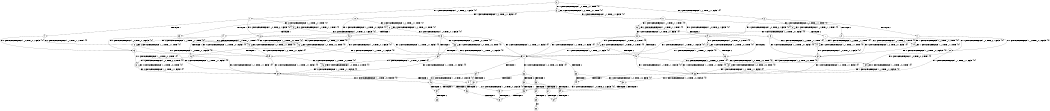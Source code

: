 digraph BCG {
size = "7, 10.5";
center = TRUE;
node [shape = circle];
0 [peripheries = 2];
0 -> 1 [label = "EX !1 !ATOMIC_EXCH_BRANCH (1, +1, TRUE, +1, 1, FALSE) !{0}"];
0 -> 2 [label = "EX !2 !ATOMIC_EXCH_BRANCH (1, +1, TRUE, +1, 1, FALSE) !{0}"];
0 -> 3 [label = "EX !0 !ATOMIC_EXCH_BRANCH (1, +0, TRUE, +0, 1, TRUE) !{0}"];
1 -> 4 [label = "TERMINATE !1"];
1 -> 5 [label = "EX !2 !ATOMIC_EXCH_BRANCH (1, +1, TRUE, +1, 1, TRUE) !{0}"];
1 -> 6 [label = "EX !0 !ATOMIC_EXCH_BRANCH (1, +0, TRUE, +0, 1, FALSE) !{0}"];
2 -> 7 [label = "TERMINATE !2"];
2 -> 8 [label = "EX !1 !ATOMIC_EXCH_BRANCH (1, +1, TRUE, +1, 1, TRUE) !{0}"];
2 -> 9 [label = "EX !0 !ATOMIC_EXCH_BRANCH (1, +0, TRUE, +0, 1, FALSE) !{0}"];
3 -> 10 [label = "EX !1 !ATOMIC_EXCH_BRANCH (1, +1, TRUE, +1, 1, FALSE) !{0}"];
3 -> 11 [label = "EX !2 !ATOMIC_EXCH_BRANCH (1, +1, TRUE, +1, 1, FALSE) !{0}"];
3 -> 3 [label = "EX !0 !ATOMIC_EXCH_BRANCH (1, +0, TRUE, +0, 1, TRUE) !{0}"];
4 -> 12 [label = "EX !2 !ATOMIC_EXCH_BRANCH (1, +1, TRUE, +1, 1, TRUE) !{0}"];
4 -> 13 [label = "EX !0 !ATOMIC_EXCH_BRANCH (1, +0, TRUE, +0, 1, FALSE) !{0}"];
5 -> 14 [label = "TERMINATE !1"];
5 -> 15 [label = "EX !0 !ATOMIC_EXCH_BRANCH (1, +0, TRUE, +0, 1, FALSE) !{0}"];
5 -> 5 [label = "EX !2 !ATOMIC_EXCH_BRANCH (1, +1, TRUE, +1, 1, TRUE) !{0}"];
6 -> 16 [label = "TERMINATE !1"];
6 -> 17 [label = "EX !2 !ATOMIC_EXCH_BRANCH (1, +1, TRUE, +1, 1, FALSE) !{0}"];
6 -> 18 [label = "EX !0 !ATOMIC_EXCH_BRANCH (1, +0, TRUE, +0, 2, TRUE) !{0}"];
7 -> 19 [label = "EX !1 !ATOMIC_EXCH_BRANCH (1, +1, TRUE, +1, 1, TRUE) !{0}"];
7 -> 20 [label = "EX !0 !ATOMIC_EXCH_BRANCH (1, +0, TRUE, +0, 1, FALSE) !{0}"];
8 -> 21 [label = "TERMINATE !2"];
8 -> 22 [label = "EX !0 !ATOMIC_EXCH_BRANCH (1, +0, TRUE, +0, 1, FALSE) !{0}"];
8 -> 8 [label = "EX !1 !ATOMIC_EXCH_BRANCH (1, +1, TRUE, +1, 1, TRUE) !{0}"];
9 -> 23 [label = "TERMINATE !2"];
9 -> 17 [label = "EX !1 !ATOMIC_EXCH_BRANCH (1, +1, TRUE, +1, 1, FALSE) !{0}"];
9 -> 24 [label = "EX !0 !ATOMIC_EXCH_BRANCH (1, +0, TRUE, +0, 2, TRUE) !{0}"];
10 -> 25 [label = "TERMINATE !1"];
10 -> 26 [label = "EX !2 !ATOMIC_EXCH_BRANCH (1, +1, TRUE, +1, 1, TRUE) !{0}"];
10 -> 6 [label = "EX !0 !ATOMIC_EXCH_BRANCH (1, +0, TRUE, +0, 1, FALSE) !{0}"];
11 -> 27 [label = "TERMINATE !2"];
11 -> 28 [label = "EX !1 !ATOMIC_EXCH_BRANCH (1, +1, TRUE, +1, 1, TRUE) !{0}"];
11 -> 9 [label = "EX !0 !ATOMIC_EXCH_BRANCH (1, +0, TRUE, +0, 1, FALSE) !{0}"];
12 -> 29 [label = "EX !0 !ATOMIC_EXCH_BRANCH (1, +0, TRUE, +0, 1, FALSE) !{0}"];
12 -> 12 [label = "EX !2 !ATOMIC_EXCH_BRANCH (1, +1, TRUE, +1, 1, TRUE) !{0}"];
13 -> 30 [label = "EX !2 !ATOMIC_EXCH_BRANCH (1, +1, TRUE, +1, 1, FALSE) !{0}"];
13 -> 31 [label = "EX !0 !ATOMIC_EXCH_BRANCH (1, +0, TRUE, +0, 2, TRUE) !{0}"];
14 -> 29 [label = "EX !0 !ATOMIC_EXCH_BRANCH (1, +0, TRUE, +0, 1, FALSE) !{0}"];
14 -> 12 [label = "EX !2 !ATOMIC_EXCH_BRANCH (1, +1, TRUE, +1, 1, TRUE) !{0}"];
15 -> 32 [label = "TERMINATE !1"];
15 -> 17 [label = "EX !2 !ATOMIC_EXCH_BRANCH (1, +1, TRUE, +1, 1, FALSE) !{0}"];
15 -> 33 [label = "EX !0 !ATOMIC_EXCH_BRANCH (1, +0, TRUE, +0, 2, TRUE) !{0}"];
16 -> 30 [label = "EX !2 !ATOMIC_EXCH_BRANCH (1, +1, TRUE, +1, 1, FALSE) !{0}"];
16 -> 31 [label = "EX !0 !ATOMIC_EXCH_BRANCH (1, +0, TRUE, +0, 2, TRUE) !{0}"];
17 -> 34 [label = "TERMINATE !1"];
17 -> 35 [label = "TERMINATE !2"];
17 -> 36 [label = "EX !0 !ATOMIC_EXCH_BRANCH (1, +0, TRUE, +0, 2, FALSE) !{0}"];
18 -> 16 [label = "TERMINATE !1"];
18 -> 17 [label = "EX !2 !ATOMIC_EXCH_BRANCH (1, +1, TRUE, +1, 1, FALSE) !{0}"];
18 -> 18 [label = "EX !0 !ATOMIC_EXCH_BRANCH (1, +0, TRUE, +0, 2, TRUE) !{0}"];
19 -> 37 [label = "EX !0 !ATOMIC_EXCH_BRANCH (1, +0, TRUE, +0, 1, FALSE) !{0}"];
19 -> 19 [label = "EX !1 !ATOMIC_EXCH_BRANCH (1, +1, TRUE, +1, 1, TRUE) !{0}"];
20 -> 38 [label = "EX !1 !ATOMIC_EXCH_BRANCH (1, +1, TRUE, +1, 1, FALSE) !{0}"];
20 -> 39 [label = "EX !0 !ATOMIC_EXCH_BRANCH (1, +0, TRUE, +0, 2, TRUE) !{0}"];
21 -> 37 [label = "EX !0 !ATOMIC_EXCH_BRANCH (1, +0, TRUE, +0, 1, FALSE) !{0}"];
21 -> 19 [label = "EX !1 !ATOMIC_EXCH_BRANCH (1, +1, TRUE, +1, 1, TRUE) !{0}"];
22 -> 40 [label = "TERMINATE !2"];
22 -> 17 [label = "EX !1 !ATOMIC_EXCH_BRANCH (1, +1, TRUE, +1, 1, FALSE) !{0}"];
22 -> 41 [label = "EX !0 !ATOMIC_EXCH_BRANCH (1, +0, TRUE, +0, 2, TRUE) !{0}"];
23 -> 38 [label = "EX !1 !ATOMIC_EXCH_BRANCH (1, +1, TRUE, +1, 1, FALSE) !{0}"];
23 -> 39 [label = "EX !0 !ATOMIC_EXCH_BRANCH (1, +0, TRUE, +0, 2, TRUE) !{0}"];
24 -> 23 [label = "TERMINATE !2"];
24 -> 17 [label = "EX !1 !ATOMIC_EXCH_BRANCH (1, +1, TRUE, +1, 1, FALSE) !{0}"];
24 -> 24 [label = "EX !0 !ATOMIC_EXCH_BRANCH (1, +0, TRUE, +0, 2, TRUE) !{0}"];
25 -> 42 [label = "EX !2 !ATOMIC_EXCH_BRANCH (1, +1, TRUE, +1, 1, TRUE) !{0}"];
25 -> 13 [label = "EX !0 !ATOMIC_EXCH_BRANCH (1, +0, TRUE, +0, 1, FALSE) !{0}"];
26 -> 43 [label = "TERMINATE !1"];
26 -> 26 [label = "EX !2 !ATOMIC_EXCH_BRANCH (1, +1, TRUE, +1, 1, TRUE) !{0}"];
26 -> 15 [label = "EX !0 !ATOMIC_EXCH_BRANCH (1, +0, TRUE, +0, 1, FALSE) !{0}"];
27 -> 44 [label = "EX !1 !ATOMIC_EXCH_BRANCH (1, +1, TRUE, +1, 1, TRUE) !{0}"];
27 -> 20 [label = "EX !0 !ATOMIC_EXCH_BRANCH (1, +0, TRUE, +0, 1, FALSE) !{0}"];
28 -> 45 [label = "TERMINATE !2"];
28 -> 28 [label = "EX !1 !ATOMIC_EXCH_BRANCH (1, +1, TRUE, +1, 1, TRUE) !{0}"];
28 -> 22 [label = "EX !0 !ATOMIC_EXCH_BRANCH (1, +0, TRUE, +0, 1, FALSE) !{0}"];
29 -> 30 [label = "EX !2 !ATOMIC_EXCH_BRANCH (1, +1, TRUE, +1, 1, FALSE) !{0}"];
29 -> 46 [label = "EX !0 !ATOMIC_EXCH_BRANCH (1, +0, TRUE, +0, 2, TRUE) !{0}"];
30 -> 47 [label = "TERMINATE !2"];
30 -> 48 [label = "EX !0 !ATOMIC_EXCH_BRANCH (1, +0, TRUE, +0, 2, FALSE) !{0}"];
31 -> 30 [label = "EX !2 !ATOMIC_EXCH_BRANCH (1, +1, TRUE, +1, 1, FALSE) !{0}"];
31 -> 31 [label = "EX !0 !ATOMIC_EXCH_BRANCH (1, +0, TRUE, +0, 2, TRUE) !{0}"];
32 -> 30 [label = "EX !2 !ATOMIC_EXCH_BRANCH (1, +1, TRUE, +1, 1, FALSE) !{0}"];
32 -> 46 [label = "EX !0 !ATOMIC_EXCH_BRANCH (1, +0, TRUE, +0, 2, TRUE) !{0}"];
33 -> 32 [label = "TERMINATE !1"];
33 -> 17 [label = "EX !2 !ATOMIC_EXCH_BRANCH (1, +1, TRUE, +1, 1, FALSE) !{0}"];
33 -> 33 [label = "EX !0 !ATOMIC_EXCH_BRANCH (1, +0, TRUE, +0, 2, TRUE) !{0}"];
34 -> 47 [label = "TERMINATE !2"];
34 -> 48 [label = "EX !0 !ATOMIC_EXCH_BRANCH (1, +0, TRUE, +0, 2, FALSE) !{0}"];
35 -> 49 [label = "TERMINATE !1"];
35 -> 50 [label = "EX !0 !ATOMIC_EXCH_BRANCH (1, +0, TRUE, +0, 2, FALSE) !{0}"];
36 -> 51 [label = "TERMINATE !1"];
36 -> 52 [label = "TERMINATE !2"];
36 -> 53 [label = "TERMINATE !0"];
37 -> 38 [label = "EX !1 !ATOMIC_EXCH_BRANCH (1, +1, TRUE, +1, 1, FALSE) !{0}"];
37 -> 54 [label = "EX !0 !ATOMIC_EXCH_BRANCH (1, +0, TRUE, +0, 2, TRUE) !{0}"];
38 -> 49 [label = "TERMINATE !1"];
38 -> 50 [label = "EX !0 !ATOMIC_EXCH_BRANCH (1, +0, TRUE, +0, 2, FALSE) !{0}"];
39 -> 38 [label = "EX !1 !ATOMIC_EXCH_BRANCH (1, +1, TRUE, +1, 1, FALSE) !{0}"];
39 -> 39 [label = "EX !0 !ATOMIC_EXCH_BRANCH (1, +0, TRUE, +0, 2, TRUE) !{0}"];
40 -> 38 [label = "EX !1 !ATOMIC_EXCH_BRANCH (1, +1, TRUE, +1, 1, FALSE) !{0}"];
40 -> 54 [label = "EX !0 !ATOMIC_EXCH_BRANCH (1, +0, TRUE, +0, 2, TRUE) !{0}"];
41 -> 40 [label = "TERMINATE !2"];
41 -> 17 [label = "EX !1 !ATOMIC_EXCH_BRANCH (1, +1, TRUE, +1, 1, FALSE) !{0}"];
41 -> 41 [label = "EX !0 !ATOMIC_EXCH_BRANCH (1, +0, TRUE, +0, 2, TRUE) !{0}"];
42 -> 42 [label = "EX !2 !ATOMIC_EXCH_BRANCH (1, +1, TRUE, +1, 1, TRUE) !{0}"];
42 -> 29 [label = "EX !0 !ATOMIC_EXCH_BRANCH (1, +0, TRUE, +0, 1, FALSE) !{0}"];
43 -> 42 [label = "EX !2 !ATOMIC_EXCH_BRANCH (1, +1, TRUE, +1, 1, TRUE) !{0}"];
43 -> 29 [label = "EX !0 !ATOMIC_EXCH_BRANCH (1, +0, TRUE, +0, 1, FALSE) !{0}"];
44 -> 44 [label = "EX !1 !ATOMIC_EXCH_BRANCH (1, +1, TRUE, +1, 1, TRUE) !{0}"];
44 -> 37 [label = "EX !0 !ATOMIC_EXCH_BRANCH (1, +0, TRUE, +0, 1, FALSE) !{0}"];
45 -> 44 [label = "EX !1 !ATOMIC_EXCH_BRANCH (1, +1, TRUE, +1, 1, TRUE) !{0}"];
45 -> 37 [label = "EX !0 !ATOMIC_EXCH_BRANCH (1, +0, TRUE, +0, 1, FALSE) !{0}"];
46 -> 30 [label = "EX !2 !ATOMIC_EXCH_BRANCH (1, +1, TRUE, +1, 1, FALSE) !{0}"];
46 -> 46 [label = "EX !0 !ATOMIC_EXCH_BRANCH (1, +0, TRUE, +0, 2, TRUE) !{0}"];
47 -> 55 [label = "EX !0 !ATOMIC_EXCH_BRANCH (1, +0, TRUE, +0, 2, FALSE) !{0}"];
48 -> 56 [label = "TERMINATE !2"];
48 -> 57 [label = "TERMINATE !0"];
49 -> 55 [label = "EX !0 !ATOMIC_EXCH_BRANCH (1, +0, TRUE, +0, 2, FALSE) !{0}"];
50 -> 58 [label = "TERMINATE !1"];
50 -> 59 [label = "TERMINATE !0"];
51 -> 56 [label = "TERMINATE !2"];
51 -> 57 [label = "TERMINATE !0"];
52 -> 58 [label = "TERMINATE !1"];
52 -> 59 [label = "TERMINATE !0"];
53 -> 60 [label = "TERMINATE !1"];
53 -> 61 [label = "TERMINATE !2"];
54 -> 38 [label = "EX !1 !ATOMIC_EXCH_BRANCH (1, +1, TRUE, +1, 1, FALSE) !{0}"];
54 -> 54 [label = "EX !0 !ATOMIC_EXCH_BRANCH (1, +0, TRUE, +0, 2, TRUE) !{0}"];
55 -> 62 [label = "TERMINATE !0"];
56 -> 62 [label = "TERMINATE !0"];
57 -> 63 [label = "TERMINATE !2"];
58 -> 62 [label = "TERMINATE !0"];
59 -> 64 [label = "TERMINATE !1"];
60 -> 65 [label = "TERMINATE !2"];
61 -> 64 [label = "TERMINATE !1"];
65 -> 66 [label = "exit"];
}
